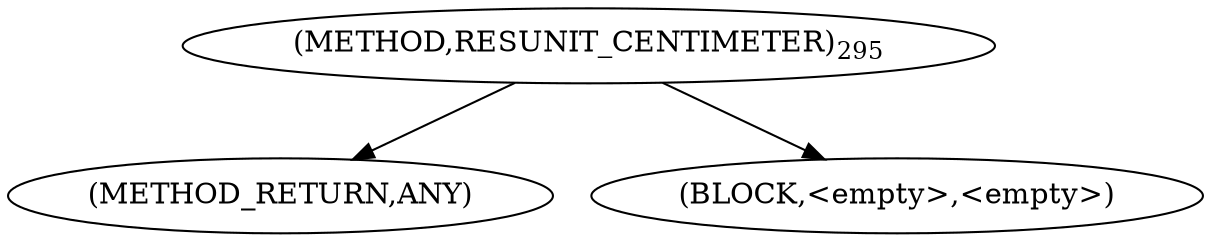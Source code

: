 digraph "RESUNIT_CENTIMETER" {  
"100218" [label = <(METHOD,RESUNIT_CENTIMETER)<SUB>295</SUB>> ]
"100219" [label = <(METHOD_RETURN,ANY)> ]
"100220" [label = <(BLOCK,&lt;empty&gt;,&lt;empty&gt;)> ]
  "100218" -> "100219" 
  "100218" -> "100220" 
}
